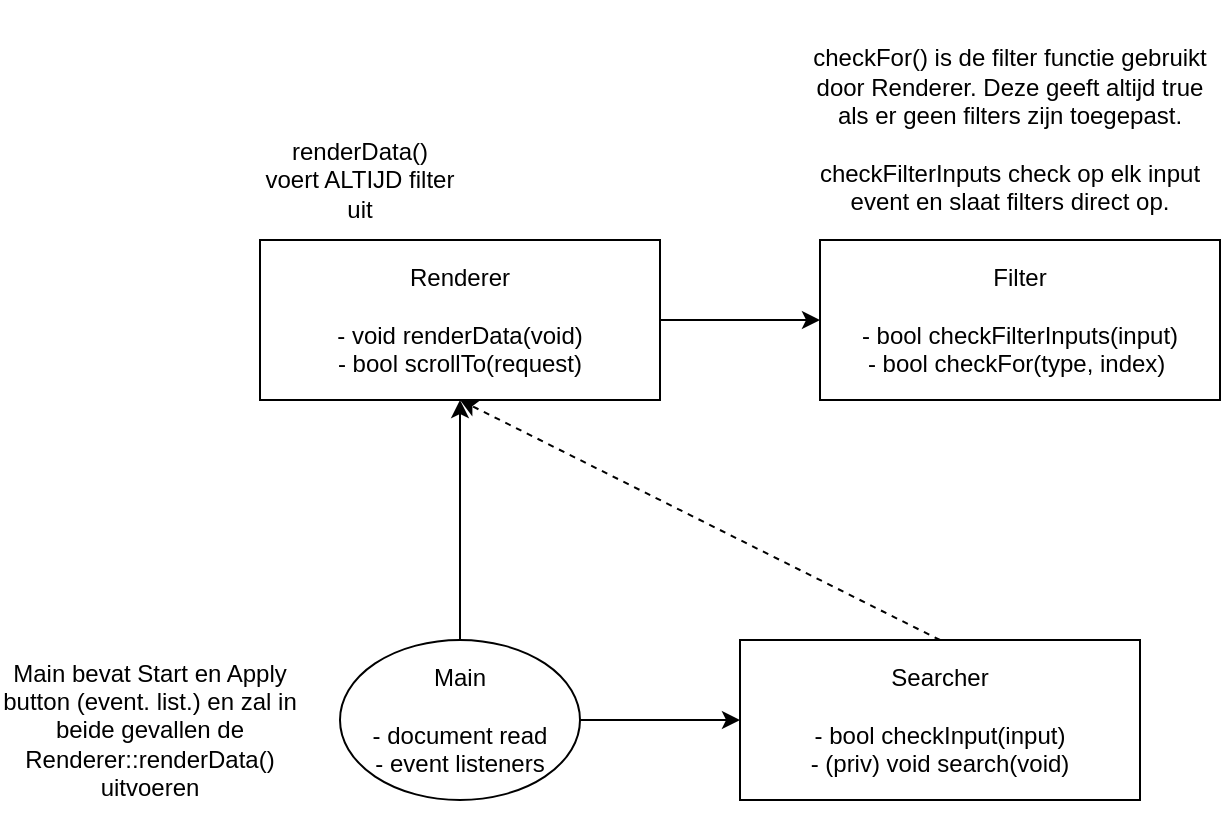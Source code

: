 <mxfile version="15.4.0" type="device"><diagram id="78tOBPETURJSOCWCpVku" name="Page-1"><mxGraphModel dx="1024" dy="592" grid="1" gridSize="10" guides="1" tooltips="1" connect="1" arrows="1" fold="1" page="1" pageScale="1" pageWidth="850" pageHeight="1100" math="0" shadow="0"><root><mxCell id="0"/><mxCell id="1" parent="0"/><mxCell id="9I2NlvxOHZv2zudWvvzu-10" style="edgeStyle=orthogonalEdgeStyle;rounded=0;orthogonalLoop=1;jettySize=auto;html=1;entryX=0;entryY=0.5;entryDx=0;entryDy=0;" edge="1" parent="1" source="9I2NlvxOHZv2zudWvvzu-5" target="9I2NlvxOHZv2zudWvvzu-6"><mxGeometry relative="1" as="geometry"/></mxCell><mxCell id="9I2NlvxOHZv2zudWvvzu-5" value="Renderer&lt;br&gt;&lt;br&gt;- void renderData(void)&lt;br&gt;- bool scrollTo(request)" style="rounded=0;whiteSpace=wrap;html=1;" vertex="1" parent="1"><mxGeometry x="280" y="160" width="200" height="80" as="geometry"/></mxCell><mxCell id="9I2NlvxOHZv2zudWvvzu-6" value="Filter&lt;br&gt;&lt;br&gt;- bool checkFilterInputs(input)&lt;br&gt;- bool checkFor(type, index)&amp;nbsp;" style="rounded=0;whiteSpace=wrap;html=1;" vertex="1" parent="1"><mxGeometry x="560" y="160" width="200" height="80" as="geometry"/></mxCell><mxCell id="9I2NlvxOHZv2zudWvvzu-15" style="rounded=0;orthogonalLoop=1;jettySize=auto;html=1;entryX=0.5;entryY=1;entryDx=0;entryDy=0;exitX=0.5;exitY=0;exitDx=0;exitDy=0;dashed=1;" edge="1" parent="1" source="9I2NlvxOHZv2zudWvvzu-7" target="9I2NlvxOHZv2zudWvvzu-5"><mxGeometry relative="1" as="geometry"/></mxCell><mxCell id="9I2NlvxOHZv2zudWvvzu-7" value="Searcher&lt;br&gt;&lt;br&gt;- bool checkInput(input)&lt;br&gt;- (priv) void search(void)" style="rounded=0;whiteSpace=wrap;html=1;" vertex="1" parent="1"><mxGeometry x="520" y="360" width="200" height="80" as="geometry"/></mxCell><mxCell id="9I2NlvxOHZv2zudWvvzu-9" style="edgeStyle=orthogonalEdgeStyle;rounded=0;orthogonalLoop=1;jettySize=auto;html=1;entryX=0.5;entryY=1;entryDx=0;entryDy=0;" edge="1" parent="1" source="9I2NlvxOHZv2zudWvvzu-8" target="9I2NlvxOHZv2zudWvvzu-5"><mxGeometry relative="1" as="geometry"/></mxCell><mxCell id="9I2NlvxOHZv2zudWvvzu-14" value="" style="edgeStyle=orthogonalEdgeStyle;rounded=0;orthogonalLoop=1;jettySize=auto;html=1;" edge="1" parent="1" source="9I2NlvxOHZv2zudWvvzu-8" target="9I2NlvxOHZv2zudWvvzu-7"><mxGeometry relative="1" as="geometry"/></mxCell><mxCell id="9I2NlvxOHZv2zudWvvzu-8" value="Main&lt;br&gt;&lt;br&gt;- document read&lt;br&gt;- event listeners&lt;br&gt;" style="ellipse;whiteSpace=wrap;html=1;" vertex="1" parent="1"><mxGeometry x="320" y="360" width="120" height="80" as="geometry"/></mxCell><mxCell id="9I2NlvxOHZv2zudWvvzu-11" value="Main bevat Start en Apply button (event. list.) en zal in beide gevallen de Renderer::renderData() uitvoeren" style="text;html=1;strokeColor=none;fillColor=none;align=center;verticalAlign=middle;whiteSpace=wrap;rounded=0;" vertex="1" parent="1"><mxGeometry x="150" y="360" width="150" height="90" as="geometry"/></mxCell><mxCell id="9I2NlvxOHZv2zudWvvzu-12" value="renderData() voert ALTIJD filter uit" style="text;html=1;strokeColor=none;fillColor=none;align=center;verticalAlign=middle;whiteSpace=wrap;rounded=0;" vertex="1" parent="1"><mxGeometry x="280" y="100" width="100" height="60" as="geometry"/></mxCell><mxCell id="9I2NlvxOHZv2zudWvvzu-13" value="checkFor() is de filter functie gebruikt door Renderer. Deze geeft altijd true als er geen filters zijn toegepast.&lt;br&gt;&lt;br&gt;checkFilterInputs check op elk input event en slaat filters direct op." style="text;html=1;strokeColor=none;fillColor=none;align=center;verticalAlign=middle;whiteSpace=wrap;rounded=0;" vertex="1" parent="1"><mxGeometry x="550" y="40" width="210" height="130" as="geometry"/></mxCell></root></mxGraphModel></diagram></mxfile>